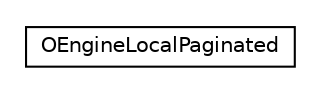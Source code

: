 #!/usr/local/bin/dot
#
# Class diagram 
# Generated by UMLGraph version R5_6-24-gf6e263 (http://www.umlgraph.org/)
#

digraph G {
	edge [fontname="Helvetica",fontsize=10,labelfontname="Helvetica",labelfontsize=10];
	node [fontname="Helvetica",fontsize=10,shape=plaintext];
	nodesep=0.25;
	ranksep=0.5;
	// com.orientechnologies.orient.core.engine.local.OEngineLocalPaginated
	c75960 [label=<<table title="com.orientechnologies.orient.core.engine.local.OEngineLocalPaginated" border="0" cellborder="1" cellspacing="0" cellpadding="2" port="p" href="./OEngineLocalPaginated.html">
		<tr><td><table border="0" cellspacing="0" cellpadding="1">
<tr><td align="center" balign="center"> OEngineLocalPaginated </td></tr>
		</table></td></tr>
		</table>>, URL="./OEngineLocalPaginated.html", fontname="Helvetica", fontcolor="black", fontsize=10.0];
}

